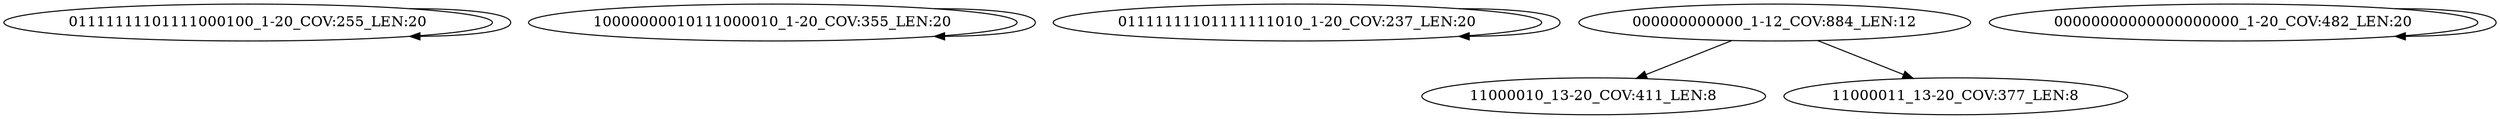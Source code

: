 digraph G {
    "01111111101111000100_1-20_COV:255_LEN:20" -> "01111111101111000100_1-20_COV:255_LEN:20";
    "10000000010111000010_1-20_COV:355_LEN:20" -> "10000000010111000010_1-20_COV:355_LEN:20";
    "01111111101111111010_1-20_COV:237_LEN:20" -> "01111111101111111010_1-20_COV:237_LEN:20";
    "000000000000_1-12_COV:884_LEN:12" -> "11000010_13-20_COV:411_LEN:8";
    "000000000000_1-12_COV:884_LEN:12" -> "11000011_13-20_COV:377_LEN:8";
    "00000000000000000000_1-20_COV:482_LEN:20" -> "00000000000000000000_1-20_COV:482_LEN:20";
}
